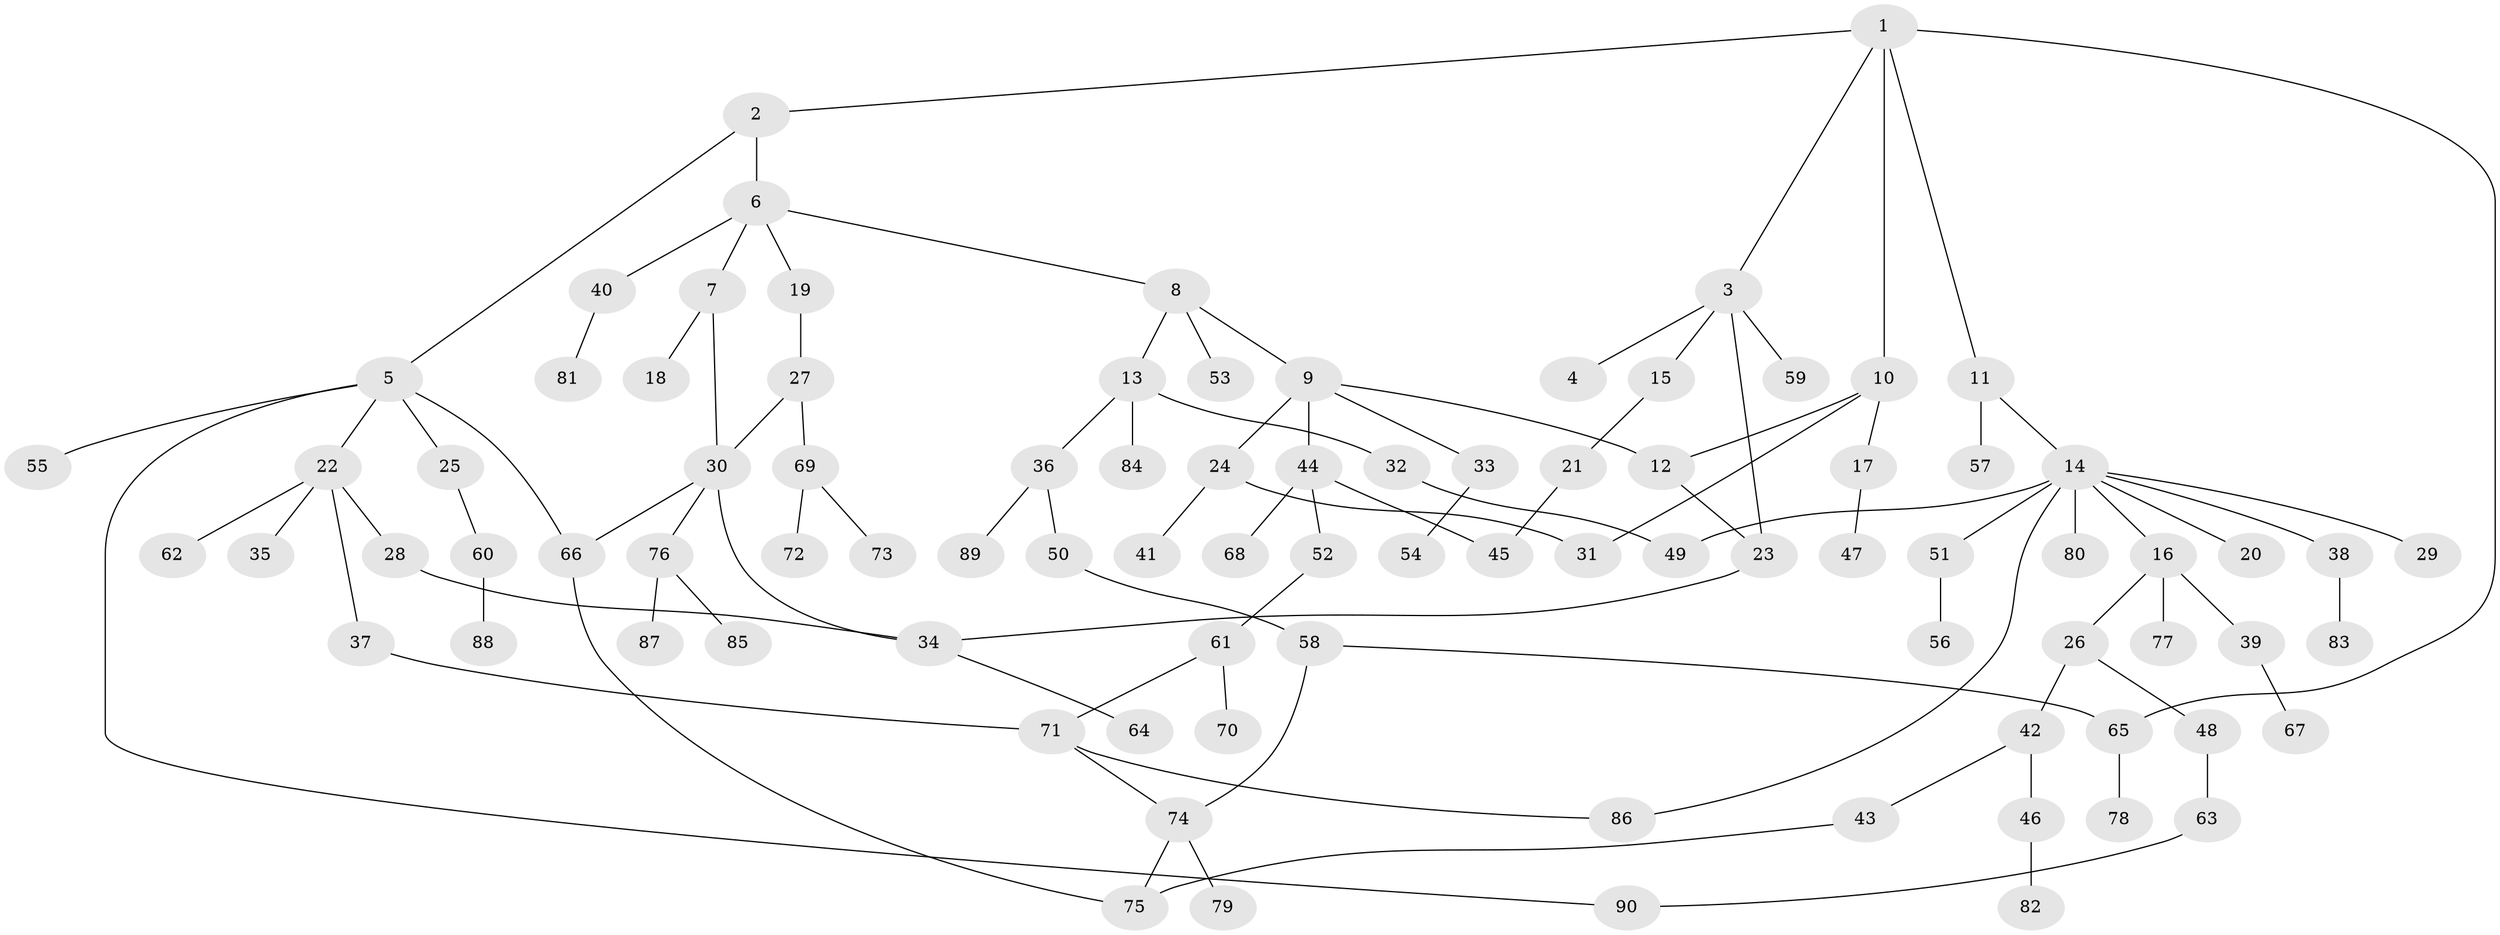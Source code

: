 // coarse degree distribution, {6: 0.07142857142857142, 8: 0.03571428571428571, 4: 0.14285714285714285, 5: 0.07142857142857142, 2: 0.25, 3: 0.14285714285714285, 1: 0.2857142857142857}
// Generated by graph-tools (version 1.1) at 2025/49/03/04/25 22:49:05]
// undirected, 90 vertices, 105 edges
graph export_dot {
  node [color=gray90,style=filled];
  1;
  2;
  3;
  4;
  5;
  6;
  7;
  8;
  9;
  10;
  11;
  12;
  13;
  14;
  15;
  16;
  17;
  18;
  19;
  20;
  21;
  22;
  23;
  24;
  25;
  26;
  27;
  28;
  29;
  30;
  31;
  32;
  33;
  34;
  35;
  36;
  37;
  38;
  39;
  40;
  41;
  42;
  43;
  44;
  45;
  46;
  47;
  48;
  49;
  50;
  51;
  52;
  53;
  54;
  55;
  56;
  57;
  58;
  59;
  60;
  61;
  62;
  63;
  64;
  65;
  66;
  67;
  68;
  69;
  70;
  71;
  72;
  73;
  74;
  75;
  76;
  77;
  78;
  79;
  80;
  81;
  82;
  83;
  84;
  85;
  86;
  87;
  88;
  89;
  90;
  1 -- 2;
  1 -- 3;
  1 -- 10;
  1 -- 11;
  1 -- 65;
  2 -- 5;
  2 -- 6;
  3 -- 4;
  3 -- 15;
  3 -- 23;
  3 -- 59;
  5 -- 22;
  5 -- 25;
  5 -- 55;
  5 -- 66;
  5 -- 90;
  6 -- 7;
  6 -- 8;
  6 -- 19;
  6 -- 40;
  7 -- 18;
  7 -- 30;
  8 -- 9;
  8 -- 13;
  8 -- 53;
  9 -- 24;
  9 -- 33;
  9 -- 44;
  9 -- 12;
  10 -- 12;
  10 -- 17;
  10 -- 31;
  11 -- 14;
  11 -- 57;
  12 -- 23;
  13 -- 32;
  13 -- 36;
  13 -- 84;
  14 -- 16;
  14 -- 20;
  14 -- 29;
  14 -- 38;
  14 -- 51;
  14 -- 80;
  14 -- 86;
  14 -- 49;
  15 -- 21;
  16 -- 26;
  16 -- 39;
  16 -- 77;
  17 -- 47;
  19 -- 27;
  21 -- 45;
  22 -- 28;
  22 -- 35;
  22 -- 37;
  22 -- 62;
  23 -- 34;
  24 -- 31;
  24 -- 41;
  25 -- 60;
  26 -- 42;
  26 -- 48;
  27 -- 69;
  27 -- 30;
  28 -- 34;
  30 -- 76;
  30 -- 34;
  30 -- 66;
  32 -- 49;
  33 -- 54;
  34 -- 64;
  36 -- 50;
  36 -- 89;
  37 -- 71;
  38 -- 83;
  39 -- 67;
  40 -- 81;
  42 -- 43;
  42 -- 46;
  43 -- 75;
  44 -- 52;
  44 -- 68;
  44 -- 45;
  46 -- 82;
  48 -- 63;
  50 -- 58;
  51 -- 56;
  52 -- 61;
  58 -- 65;
  58 -- 74;
  60 -- 88;
  61 -- 70;
  61 -- 71;
  63 -- 90;
  65 -- 78;
  66 -- 75;
  69 -- 72;
  69 -- 73;
  71 -- 74;
  71 -- 86;
  74 -- 79;
  74 -- 75;
  76 -- 85;
  76 -- 87;
}
